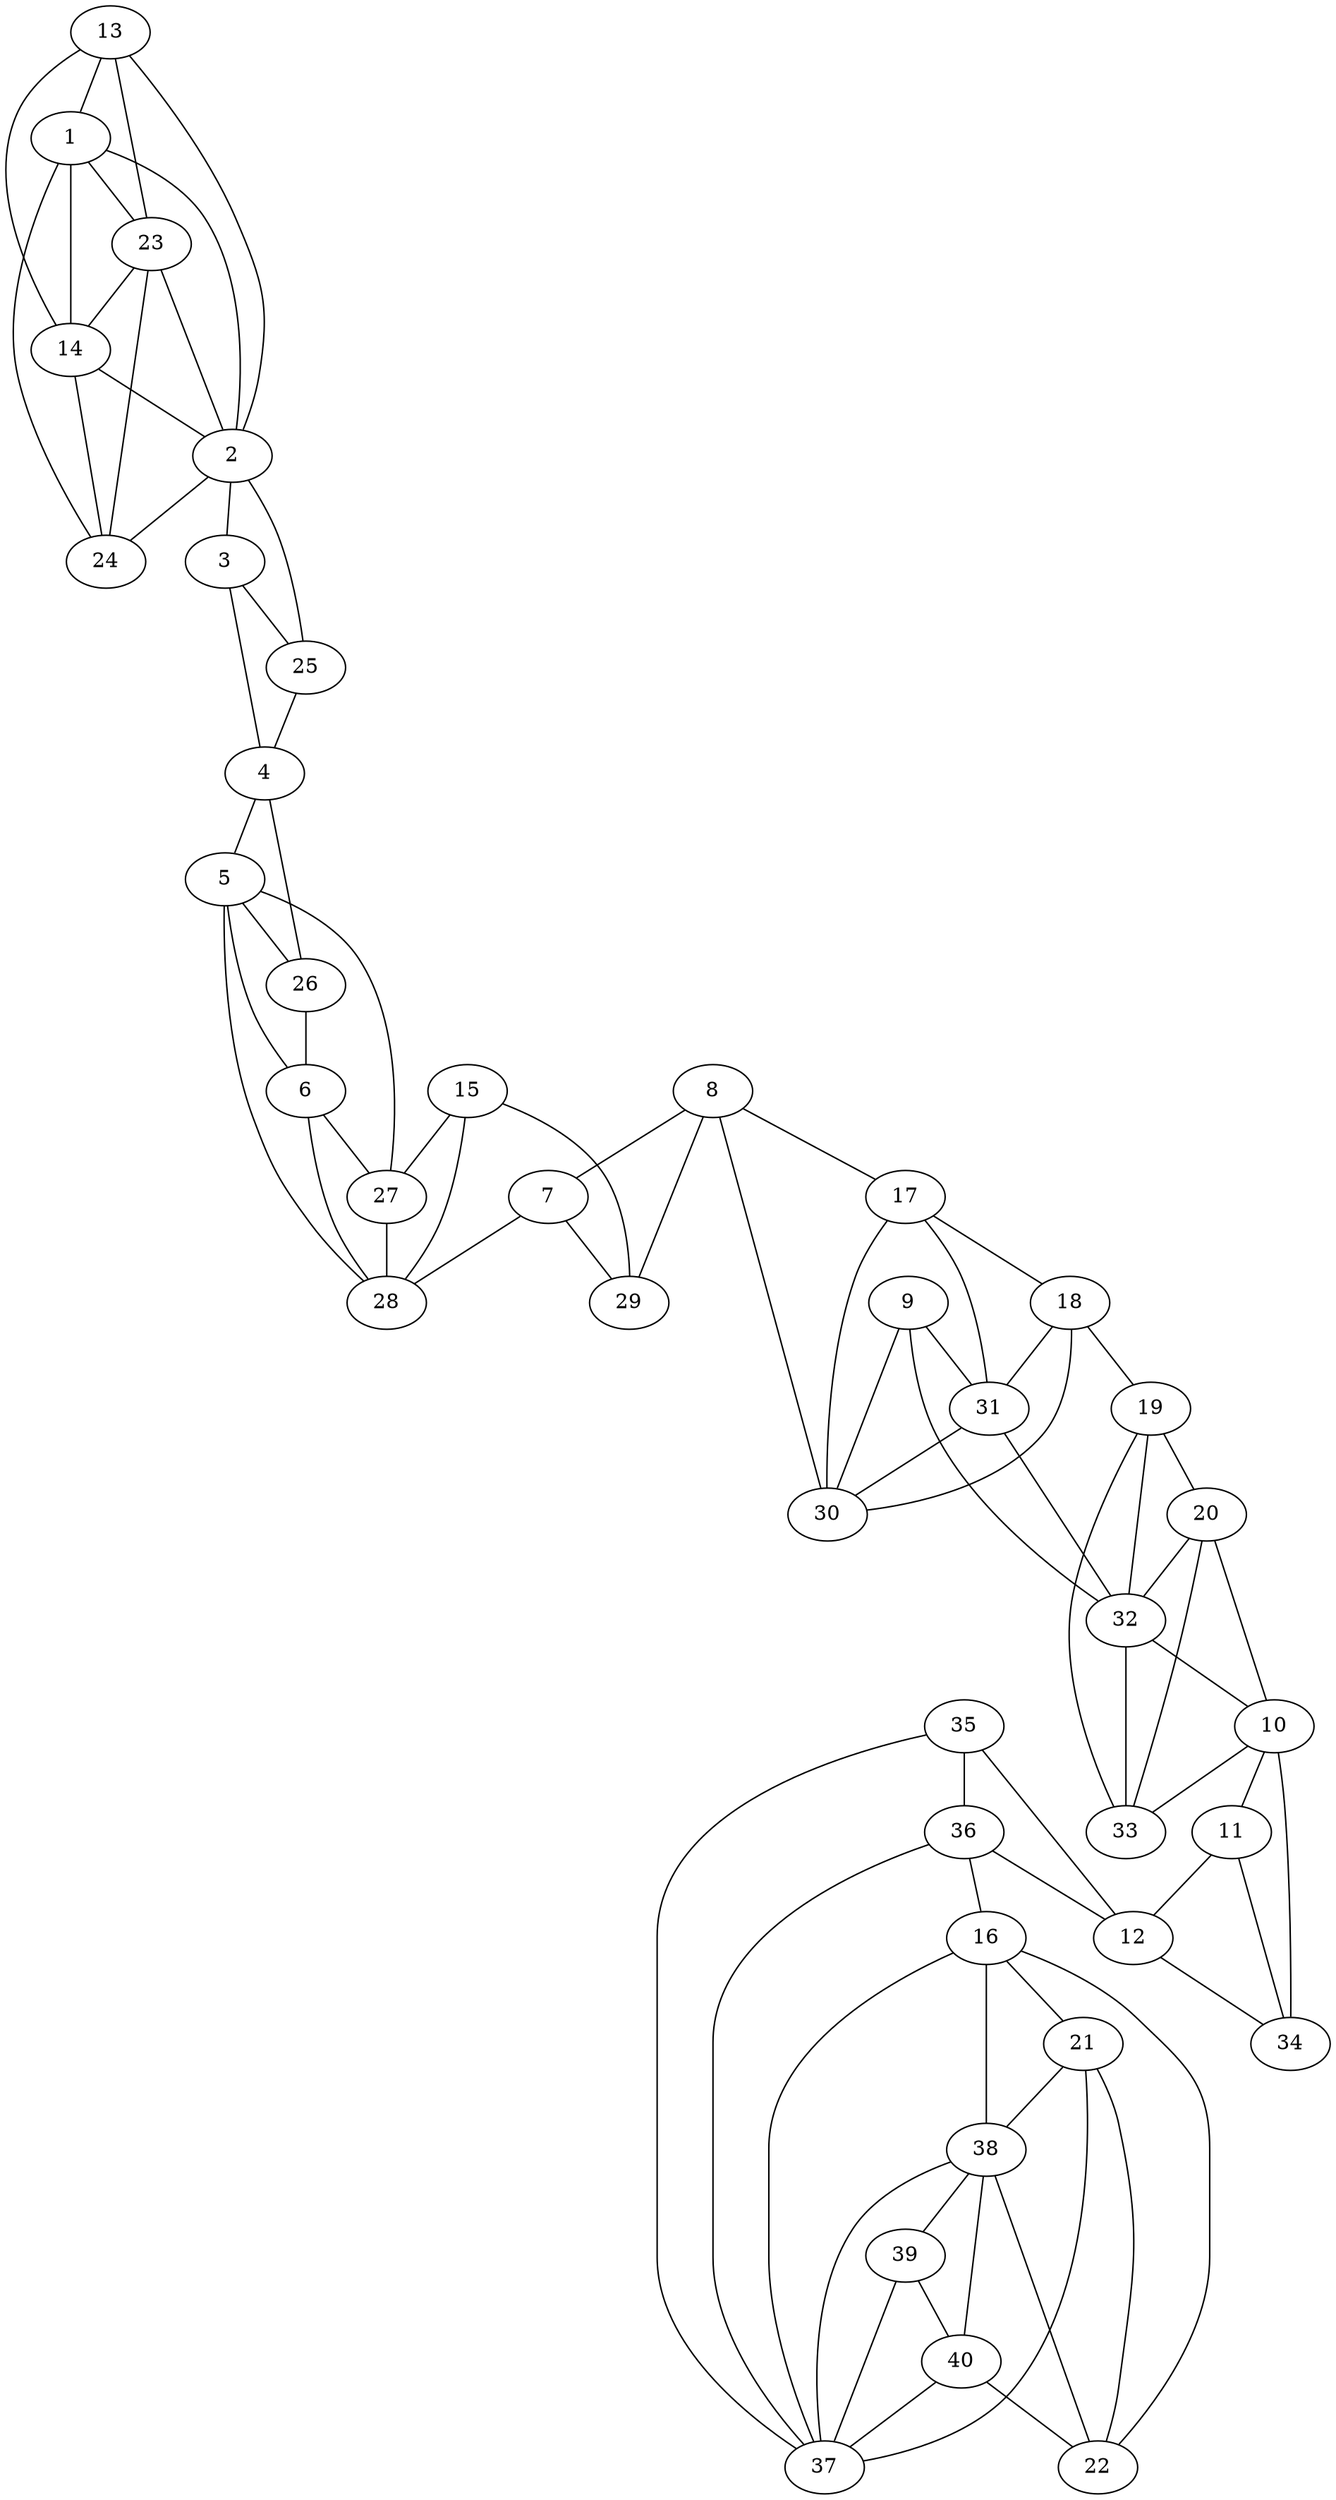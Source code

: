 graph pdb1c8i {
	1	 [aaLength=12,
		sequence=VWFDVLDDLQTN,
		type=0];
	23	 [aaLength=4,
		sequence=CPGG,
		type=2];
	1 -- 23	 [distance0="15.7563",
		frequency=1,
		type0=2];
	24	 [aaLength=4,
		sequence=NSQC,
		type=2];
	1 -- 24	 [distance0="11.72226",
		frequency=1,
		type0=1];
	2	 [aaLength=15,
		sequence=SPVRKILRIVFHDAI,
		type=0];
	2 -- 1	 [distance0="25.78595",
		frequency=1,
		type0=1];
	3	 [aaLength=7,
		sequence=SPALTAA,
		type=0];
	2 -- 3	 [distance0="27.22496",
		distance1="2.0",
		frequency=2,
		type0=2,
		type1=4];
	2 -- 24	 [distance0="32.13535",
		frequency=1,
		type0=3];
	4	 [aaLength=6,
		sequence=HSNIEL,
		type=0];
	3 -- 4	 [distance0="30.2339",
		frequency=1,
		type0=3];
	25	 [aaLength=4,
		sequence=TAAG,
		type=2];
	3 -- 25	 [distance0="6.430739",
		distance1="0.0",
		frequency=2,
		type0=1,
		type1=5];
	5	 [aaLength=15,
		sequence=LTDTIEALRAVGINH,
		type=0];
	4 -- 5	 [distance0="19.57293",
		frequency=1,
		type0=2];
	26	 [aaLength=4,
		sequence=FPAN,
		type=2];
	4 -- 26	 [distance0="8.306889",
		distance1="1.0",
		frequency=2,
		type0=1,
		type1=4];
	6	 [aaLength=15,
		sequence=SFGDLIQFATAVGMS,
		type=0];
	5 -- 6	 [distance0="20.16403",
		distance1="2.0",
		frequency=2,
		type0=3,
		type1=4];
	5 -- 26	 [distance0="18.36883",
		frequency=1,
		type0=1];
	27	 [aaLength=4,
		sequence=MSNC,
		type=2];
	6 -- 27	 [distance0="14.45448",
		distance1="0.0",
		frequency=2,
		type0=1,
		type1=5];
	28	 [aaLength=4,
		sequence=CPGS,
		type=2];
	6 -- 28	 [distance0="17.75107",
		frequency=1,
		type0=2];
	7	 [aaLength=13,
		sequence=TVTAILDRMGDAG,
		type=0];
	7 -- 28	 [distance0="44.26965",
		frequency=1,
		type0=3];
	29	 [aaLength=4,
		sequence=GPGN,
		type=2];
	7 -- 29	 [distance0="13.89875",
		frequency=1,
		type0=1];
	8	 [aaLength=14,
		sequence=SPDEVVDLLAAHSL,
		type=0];
	8 -- 7	 [distance0="21.05716",
		frequency=1,
		type0=1];
	17	 [aaLength=2,
		sequence=SQ,
		type=1];
	8 -- 17	 [distance0="1.0",
		frequency=1,
		type0=4];
	8 -- 29	 [distance0="24.58781",
		frequency=1,
		type0=2];
	30	 [aaLength=4,
		sequence=NSAI,
		type=2];
	8 -- 30	 [distance0="33.90757",
		frequency=1,
		type0=3];
	9	 [aaLength=6,
		sequence=QFYIET,
		type=0];
	9 -- 30	 [distance0="29.45353",
		frequency=1,
		type0=3];
	31	 [aaLength=4,
		sequence=TPQV,
		type=2];
	9 -- 31	 [distance0="13.72355",
		frequency=1,
		type0=1];
	32	 [aaLength=4,
		sequence=GFAE,
		type=2];
	9 -- 32	 [distance0="27.64094",
		distance1="12.0",
		frequency=2,
		type0=2,
		type1=4];
	10	 [aaLength=10,
		sequence=MRSDALLARD,
		type=0];
	11	 [aaLength=8,
		sequence=TACRWQSM,
		type=0];
	10 -- 11	 [distance0="18.01291",
		distance1="2.0",
		frequency=2,
		type0=2,
		type1=4];
	33	 [aaLength=4,
		sequence=FPGE,
		type=2];
	10 -- 33	 [distance0="16.66966",
		frequency=1,
		type0=1];
	12	 [aaLength=17,
		sequence=SNEVMGQRYRAAMAKMS,
		type=0];
	11 -- 12	 [distance0="12.65284",
		frequency=1,
		type0=2];
	34	 [aaLength=4,
		sequence=QSMT,
		type=2];
	11 -- 34	 [distance0="6.722714",
		distance1="0.0",
		frequency=2,
		type0=1,
		type1=5];
	12 -- 34	 [distance0="6.992711",
		frequency=1,
		type0=1];
	13	 [aaLength=2,
		sequence=VT,
		type=1];
	13 -- 1	 [distance0="42.08053",
		frequency=1,
		type0=2];
	13 -- 2	 [distance0="45.54491",
		frequency=1,
		type0=3];
	14	 [aaLength=2,
		sequence=ST,
		type=1];
	13 -- 14	 [distance0="7.0",
		frequency=1,
		type0=1];
	13 -- 23	 [distance0="0.0",
		frequency=1,
		type0=5];
	14 -- 1	 [distance0="40.12195",
		frequency=1,
		type0=2];
	14 -- 2	 [distance0="40.41459",
		frequency=1,
		type0=3];
	14 -- 24	 [distance0="1.0",
		frequency=1,
		type0=4];
	15	 [aaLength=2,
		sequence=LT,
		type=1];
	15 -- 27	 [distance0="43.36054",
		frequency=1,
		type0=3];
	15 -- 28	 [distance0="43.2758",
		frequency=1,
		type0=2];
	15 -- 29	 [distance0="32.12816",
		distance1="15.0",
		frequency=2,
		type0=1,
		type1=4];
	16	 [aaLength=2,
		sequence=TD,
		type=1];
	21	 [aaLength=2,
		sequence=VI,
		type=1];
	16 -- 21	 [distance0="17.0",
		frequency=1,
		type0=1];
	22	 [aaLength=2,
		sequence=AT,
		type=1];
	16 -- 22	 [distance0="40.0",
		frequency=1,
		type0=2];
	37	 [aaLength=4,
		sequence=CSDV,
		type=2];
	16 -- 37	 [distance0="0.0",
		frequency=1,
		type0=5];
	38	 [aaLength=4,
		sequence=PGGL,
		type=2];
	16 -- 38	 [distance0="40.16902",
		frequency=1,
		type0=3];
	18	 [aaLength=2,
		sequence=SP,
		type=1];
	17 -- 18	 [distance0="11.0",
		frequency=1,
		type0=1];
	17 -- 31	 [distance0="36.71264",
		frequency=1,
		type0=3];
	19	 [aaLength=2,
		sequence=EE,
		type=1];
	18 -- 19	 [distance0="33.0",
		frequency=1,
		type0=3];
	18 -- 30	 [distance0="16.6601",
		frequency=1,
		type0=2];
	18 -- 31	 [distance0="3.0",
		frequency=1,
		type0=4];
	20	 [aaLength=2,
		sequence=RM,
		type=1];
	19 -- 20	 [distance0="10.0",
		frequency=1,
		type0=1];
	19 -- 32	 [distance0="19.85723",
		frequency=1,
		type0=2];
	19 -- 33	 [distance0="25.29286",
		distance1="3.0",
		frequency=2,
		type0=3,
		type1=4];
	20 -- 10	 [distance0="0.0",
		frequency=1,
		type0=5];
	20 -- 32	 [distance0="23.54378",
		frequency=1,
		type0=2];
	20 -- 33	 [distance0="25.29286",
		frequency=1,
		type0=3];
	21 -- 38	 [distance0="35.44785",
		distance1="0.0",
		frequency=2,
		type0=3,
		type1=5];
	22 -- 21	 [distance0="23.0",
		frequency=1,
		type0=1];
	22 -- 38	 [distance0="41.15276",
		frequency=1,
		type0=3];
	23 -- 2	 [distance0="41.24188",
		frequency=1,
		type0=3];
	23 -- 14	 [distance0="1.0",
		frequency=1,
		type0=4];
	23 -- 24	 [distance0="12.97377",
		frequency=1,
		type0=1];
	25 -- 2	 [distance0="32.59236",
		frequency=1,
		type0=3];
	25 -- 4	 [distance0="31.61828",
		distance1="13.0",
		frequency=2,
		type0=2,
		type1=4];
	26 -- 6	 [distance0="32.83639",
		frequency=1,
		type0=3];
	27 -- 5	 [distance0="33.22603",
		frequency=1,
		type0=3];
	27 -- 28	 [distance0="3.311827",
		distance1="0.0",
		frequency=2,
		type0=1,
		type1=5];
	28 -- 5	 [distance0="36.26559",
		frequency=1,
		type0=3];
	30 -- 17	 [distance0="16.32664",
		frequency=1,
		type0=1];
	31 -- 30	 [distance0="20.84532",
		frequency=1,
		type0=2];
	31 -- 32	 [distance0="32.50969",
		frequency=1,
		type0=3];
	32 -- 10	 [distance0="19.09594",
		frequency=1,
		type0=2];
	32 -- 33	 [distance0="16.4021",
		frequency=1,
		type0=1];
	34 -- 10	 [distance0="23.18923",
		frequency=1,
		type0=3];
	35	 [aaLength=4,
		sequence=VLGF,
		type=2];
	35 -- 12	 [distance0="19.34473",
		frequency=1,
		type0=2];
	36	 [aaLength=4,
		sequence=DRNA,
		type=2];
	35 -- 36	 [distance0="8.714219",
		distance1="0.0",
		frequency=2,
		type0=1,
		type1=5];
	36 -- 12	 [distance0="21.62273",
		frequency=1,
		type0=3];
	36 -- 16	 [distance0="1.0",
		frequency=1,
		type0=4];
	37 -- 21	 [distance0="11.0",
		frequency=1,
		type0=4];
	37 -- 35	 [distance0="20.95415",
		frequency=1,
		type0=2];
	37 -- 36	 [distance0="14.48831",
		frequency=1,
		type0=1];
	37 -- 38	 [distance0="21.08798",
		frequency=1,
		type0=3];
	39	 [aaLength=4,
		sequence=TVDD,
		type=2];
	38 -- 39	 [distance0="12.68619",
		distance1="0.0",
		frequency=2,
		type0=1,
		type1=5];
	40	 [aaLength=4,
		sequence=VDDI,
		type=2];
	38 -- 40	 [distance0="13.54361",
		frequency=1,
		type0=2];
	39 -- 37	 [distance0="23.09565",
		frequency=1,
		type0=3];
	39 -- 40	 [distance0="2.939257",
		distance1="0.0",
		frequency=2,
		type0=1,
		type1=5];
	40 -- 22	 [distance0="12.0",
		frequency=1,
		type0=4];
	40 -- 37	 [distance0="25.20371",
		frequency=1,
		type0=3];
}
